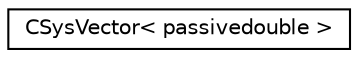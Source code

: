 digraph "Graphical Class Hierarchy"
{
  edge [fontname="Helvetica",fontsize="10",labelfontname="Helvetica",labelfontsize="10"];
  node [fontname="Helvetica",fontsize="10",shape=record];
  rankdir="LR";
  Node0 [label="CSysVector\< passivedouble \>",height=0.2,width=0.4,color="black", fillcolor="white", style="filled",URL="$class_c_sys_vector.html"];
}
